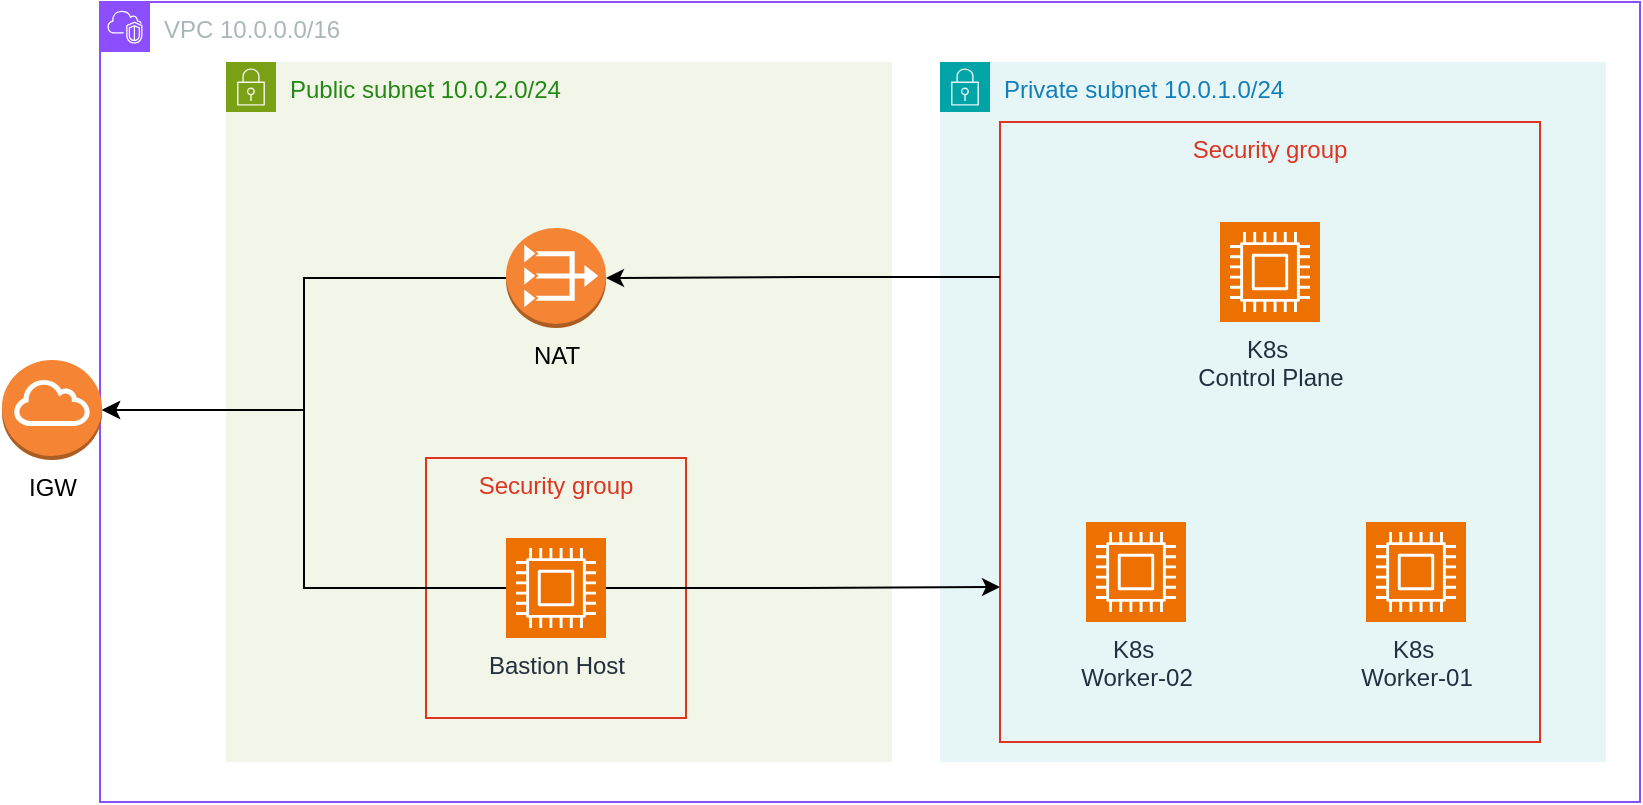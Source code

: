<mxfile version="24.8.6">
  <diagram name="Page-1" id="mcimDOOWuthjmJZ7L6uf">
    <mxGraphModel dx="1026" dy="585" grid="1" gridSize="10" guides="1" tooltips="1" connect="1" arrows="1" fold="1" page="1" pageScale="1" pageWidth="827" pageHeight="1169" math="0" shadow="0">
      <root>
        <mxCell id="0" />
        <mxCell id="1" parent="0" />
        <mxCell id="G3EMOqsDXLiJ_njweZdT-1" value="VPC 10.0.0.0/16" style="points=[[0,0],[0.25,0],[0.5,0],[0.75,0],[1,0],[1,0.25],[1,0.5],[1,0.75],[1,1],[0.75,1],[0.5,1],[0.25,1],[0,1],[0,0.75],[0,0.5],[0,0.25]];outlineConnect=0;gradientColor=none;html=1;whiteSpace=wrap;fontSize=12;fontStyle=0;container=1;pointerEvents=0;collapsible=0;recursiveResize=0;shape=mxgraph.aws4.group;grIcon=mxgraph.aws4.group_vpc2;strokeColor=#8C4FFF;fillColor=none;verticalAlign=top;align=left;spacingLeft=30;fontColor=#AAB7B8;dashed=0;" parent="1" vertex="1">
          <mxGeometry x="57" y="100" width="770" height="400" as="geometry" />
        </mxCell>
        <mxCell id="G3EMOqsDXLiJ_njweZdT-3" value="Private subnet 10.0.1.0/24" style="points=[[0,0],[0.25,0],[0.5,0],[0.75,0],[1,0],[1,0.25],[1,0.5],[1,0.75],[1,1],[0.75,1],[0.5,1],[0.25,1],[0,1],[0,0.75],[0,0.5],[0,0.25]];outlineConnect=0;gradientColor=none;html=1;whiteSpace=wrap;fontSize=12;fontStyle=0;container=1;pointerEvents=0;collapsible=0;recursiveResize=0;shape=mxgraph.aws4.group;grIcon=mxgraph.aws4.group_security_group;grStroke=0;strokeColor=#00A4A6;fillColor=#E6F6F7;verticalAlign=top;align=left;spacingLeft=30;fontColor=#147EBA;dashed=0;" parent="G3EMOqsDXLiJ_njweZdT-1" vertex="1">
          <mxGeometry x="420" y="30" width="333" height="350" as="geometry" />
        </mxCell>
        <mxCell id="G3EMOqsDXLiJ_njweZdT-29" value="Security group" style="fillColor=none;strokeColor=#DD3522;verticalAlign=top;fontStyle=0;fontColor=#DD3522;whiteSpace=wrap;html=1;" parent="G3EMOqsDXLiJ_njweZdT-3" vertex="1">
          <mxGeometry x="30" y="30" width="270" height="310" as="geometry" />
        </mxCell>
        <mxCell id="G3EMOqsDXLiJ_njweZdT-5" value="K8s&amp;nbsp;&lt;div&gt;Control Plane&lt;/div&gt;" style="sketch=0;points=[[0,0,0],[0.25,0,0],[0.5,0,0],[0.75,0,0],[1,0,0],[0,1,0],[0.25,1,0],[0.5,1,0],[0.75,1,0],[1,1,0],[0,0.25,0],[0,0.5,0],[0,0.75,0],[1,0.25,0],[1,0.5,0],[1,0.75,0]];outlineConnect=0;fontColor=#232F3E;fillColor=#ED7100;strokeColor=#ffffff;dashed=0;verticalLabelPosition=bottom;verticalAlign=top;align=center;html=1;fontSize=12;fontStyle=0;aspect=fixed;shape=mxgraph.aws4.resourceIcon;resIcon=mxgraph.aws4.compute;" parent="G3EMOqsDXLiJ_njweZdT-3" vertex="1">
          <mxGeometry x="140" y="80" width="50" height="50" as="geometry" />
        </mxCell>
        <mxCell id="G3EMOqsDXLiJ_njweZdT-8" value="K8s&amp;nbsp;&lt;div&gt;Worker-01&lt;/div&gt;" style="sketch=0;points=[[0,0,0],[0.25,0,0],[0.5,0,0],[0.75,0,0],[1,0,0],[0,1,0],[0.25,1,0],[0.5,1,0],[0.75,1,0],[1,1,0],[0,0.25,0],[0,0.5,0],[0,0.75,0],[1,0.25,0],[1,0.5,0],[1,0.75,0]];outlineConnect=0;fontColor=#232F3E;fillColor=#ED7100;strokeColor=#ffffff;dashed=0;verticalLabelPosition=bottom;verticalAlign=top;align=center;html=1;fontSize=12;fontStyle=0;aspect=fixed;shape=mxgraph.aws4.resourceIcon;resIcon=mxgraph.aws4.compute;" parent="G3EMOqsDXLiJ_njweZdT-3" vertex="1">
          <mxGeometry x="213" y="230" width="50" height="50" as="geometry" />
        </mxCell>
        <mxCell id="G3EMOqsDXLiJ_njweZdT-9" value="K8s&amp;nbsp;&lt;div&gt;Worker-02&lt;/div&gt;" style="sketch=0;points=[[0,0,0],[0.25,0,0],[0.5,0,0],[0.75,0,0],[1,0,0],[0,1,0],[0.25,1,0],[0.5,1,0],[0.75,1,0],[1,1,0],[0,0.25,0],[0,0.5,0],[0,0.75,0],[1,0.25,0],[1,0.5,0],[1,0.75,0]];outlineConnect=0;fontColor=#232F3E;fillColor=#ED7100;strokeColor=#ffffff;dashed=0;verticalLabelPosition=bottom;verticalAlign=top;align=center;html=1;fontSize=12;fontStyle=0;aspect=fixed;shape=mxgraph.aws4.resourceIcon;resIcon=mxgraph.aws4.compute;" parent="G3EMOqsDXLiJ_njweZdT-3" vertex="1">
          <mxGeometry x="73" y="230" width="50" height="50" as="geometry" />
        </mxCell>
        <mxCell id="G3EMOqsDXLiJ_njweZdT-2" value="Public subnet 10.0.2.0/24" style="points=[[0,0],[0.25,0],[0.5,0],[0.75,0],[1,0],[1,0.25],[1,0.5],[1,0.75],[1,1],[0.75,1],[0.5,1],[0.25,1],[0,1],[0,0.75],[0,0.5],[0,0.25]];outlineConnect=0;gradientColor=none;html=1;whiteSpace=wrap;fontSize=12;fontStyle=0;container=1;pointerEvents=0;collapsible=0;recursiveResize=0;shape=mxgraph.aws4.group;grIcon=mxgraph.aws4.group_security_group;grStroke=0;strokeColor=#7AA116;fillColor=#F2F6E8;verticalAlign=top;align=left;spacingLeft=30;fontColor=#248814;dashed=0;" parent="G3EMOqsDXLiJ_njweZdT-1" vertex="1">
          <mxGeometry x="63" y="30" width="333" height="350" as="geometry" />
        </mxCell>
        <mxCell id="G3EMOqsDXLiJ_njweZdT-4" value="Bastion Host" style="sketch=0;points=[[0,0,0],[0.25,0,0],[0.5,0,0],[0.75,0,0],[1,0,0],[0,1,0],[0.25,1,0],[0.5,1,0],[0.75,1,0],[1,1,0],[0,0.25,0],[0,0.5,0],[0,0.75,0],[1,0.25,0],[1,0.5,0],[1,0.75,0]];outlineConnect=0;fontColor=#232F3E;fillColor=#ED7100;strokeColor=#ffffff;dashed=0;verticalLabelPosition=bottom;verticalAlign=top;align=center;html=1;fontSize=12;fontStyle=0;aspect=fixed;shape=mxgraph.aws4.resourceIcon;resIcon=mxgraph.aws4.compute;" parent="G3EMOqsDXLiJ_njweZdT-2" vertex="1">
          <mxGeometry x="140" y="238" width="50" height="50" as="geometry" />
        </mxCell>
        <mxCell id="G3EMOqsDXLiJ_njweZdT-11" value="NAT" style="outlineConnect=0;dashed=0;verticalLabelPosition=bottom;verticalAlign=top;align=center;html=1;shape=mxgraph.aws3.vpc_nat_gateway;fillColor=#F58534;gradientColor=none;" parent="G3EMOqsDXLiJ_njweZdT-2" vertex="1">
          <mxGeometry x="140" y="83" width="50" height="50" as="geometry" />
        </mxCell>
        <mxCell id="vl0yHsnuQcxybtNIBIF0-1" value="Security group" style="fillColor=none;strokeColor=#DD3522;verticalAlign=top;fontStyle=0;fontColor=#DD3522;whiteSpace=wrap;html=1;" vertex="1" parent="G3EMOqsDXLiJ_njweZdT-2">
          <mxGeometry x="100" y="198" width="130" height="130" as="geometry" />
        </mxCell>
        <mxCell id="G3EMOqsDXLiJ_njweZdT-33" style="edgeStyle=orthogonalEdgeStyle;rounded=0;orthogonalLoop=1;jettySize=auto;html=1;exitX=0;exitY=0.25;exitDx=0;exitDy=0;entryX=1;entryY=0.5;entryDx=0;entryDy=0;entryPerimeter=0;" parent="G3EMOqsDXLiJ_njweZdT-1" source="G3EMOqsDXLiJ_njweZdT-29" target="G3EMOqsDXLiJ_njweZdT-11" edge="1">
          <mxGeometry relative="1" as="geometry" />
        </mxCell>
        <mxCell id="G3EMOqsDXLiJ_njweZdT-34" style="edgeStyle=orthogonalEdgeStyle;rounded=0;orthogonalLoop=1;jettySize=auto;html=1;entryX=0;entryY=0.75;entryDx=0;entryDy=0;" parent="G3EMOqsDXLiJ_njweZdT-1" source="G3EMOqsDXLiJ_njweZdT-4" target="G3EMOqsDXLiJ_njweZdT-29" edge="1">
          <mxGeometry relative="1" as="geometry" />
        </mxCell>
        <mxCell id="G3EMOqsDXLiJ_njweZdT-10" value="IGW" style="outlineConnect=0;dashed=0;verticalLabelPosition=bottom;verticalAlign=top;align=center;html=1;shape=mxgraph.aws3.internet_gateway;fillColor=#F58534;gradientColor=none;" parent="1" vertex="1">
          <mxGeometry x="8" y="279" width="50" height="50" as="geometry" />
        </mxCell>
        <mxCell id="G3EMOqsDXLiJ_njweZdT-23" style="edgeStyle=orthogonalEdgeStyle;rounded=0;orthogonalLoop=1;jettySize=auto;html=1;entryX=1;entryY=0.5;entryDx=0;entryDy=0;entryPerimeter=0;" parent="1" source="G3EMOqsDXLiJ_njweZdT-11" target="G3EMOqsDXLiJ_njweZdT-10" edge="1">
          <mxGeometry relative="1" as="geometry" />
        </mxCell>
        <mxCell id="G3EMOqsDXLiJ_njweZdT-24" style="edgeStyle=orthogonalEdgeStyle;rounded=0;orthogonalLoop=1;jettySize=auto;html=1;entryX=1;entryY=0.5;entryDx=0;entryDy=0;entryPerimeter=0;" parent="1" source="G3EMOqsDXLiJ_njweZdT-4" target="G3EMOqsDXLiJ_njweZdT-10" edge="1">
          <mxGeometry relative="1" as="geometry" />
        </mxCell>
      </root>
    </mxGraphModel>
  </diagram>
</mxfile>
